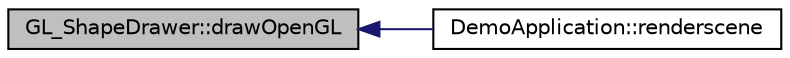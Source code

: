 digraph "GL_ShapeDrawer::drawOpenGL"
{
  edge [fontname="Helvetica",fontsize="10",labelfontname="Helvetica",labelfontsize="10"];
  node [fontname="Helvetica",fontsize="10",shape=record];
  rankdir="LR";
  Node1 [label="GL_ShapeDrawer::drawOpenGL",height=0.2,width=0.4,color="black", fillcolor="grey75", style="filled", fontcolor="black"];
  Node1 -> Node2 [dir="back",color="midnightblue",fontsize="10",style="solid",fontname="Helvetica"];
  Node2 [label="DemoApplication::renderscene",height=0.2,width=0.4,color="black", fillcolor="white", style="filled",URL="$class_demo_application.html#acf6f92bb513e7ed52d22b5428ff93b7d"];
}
